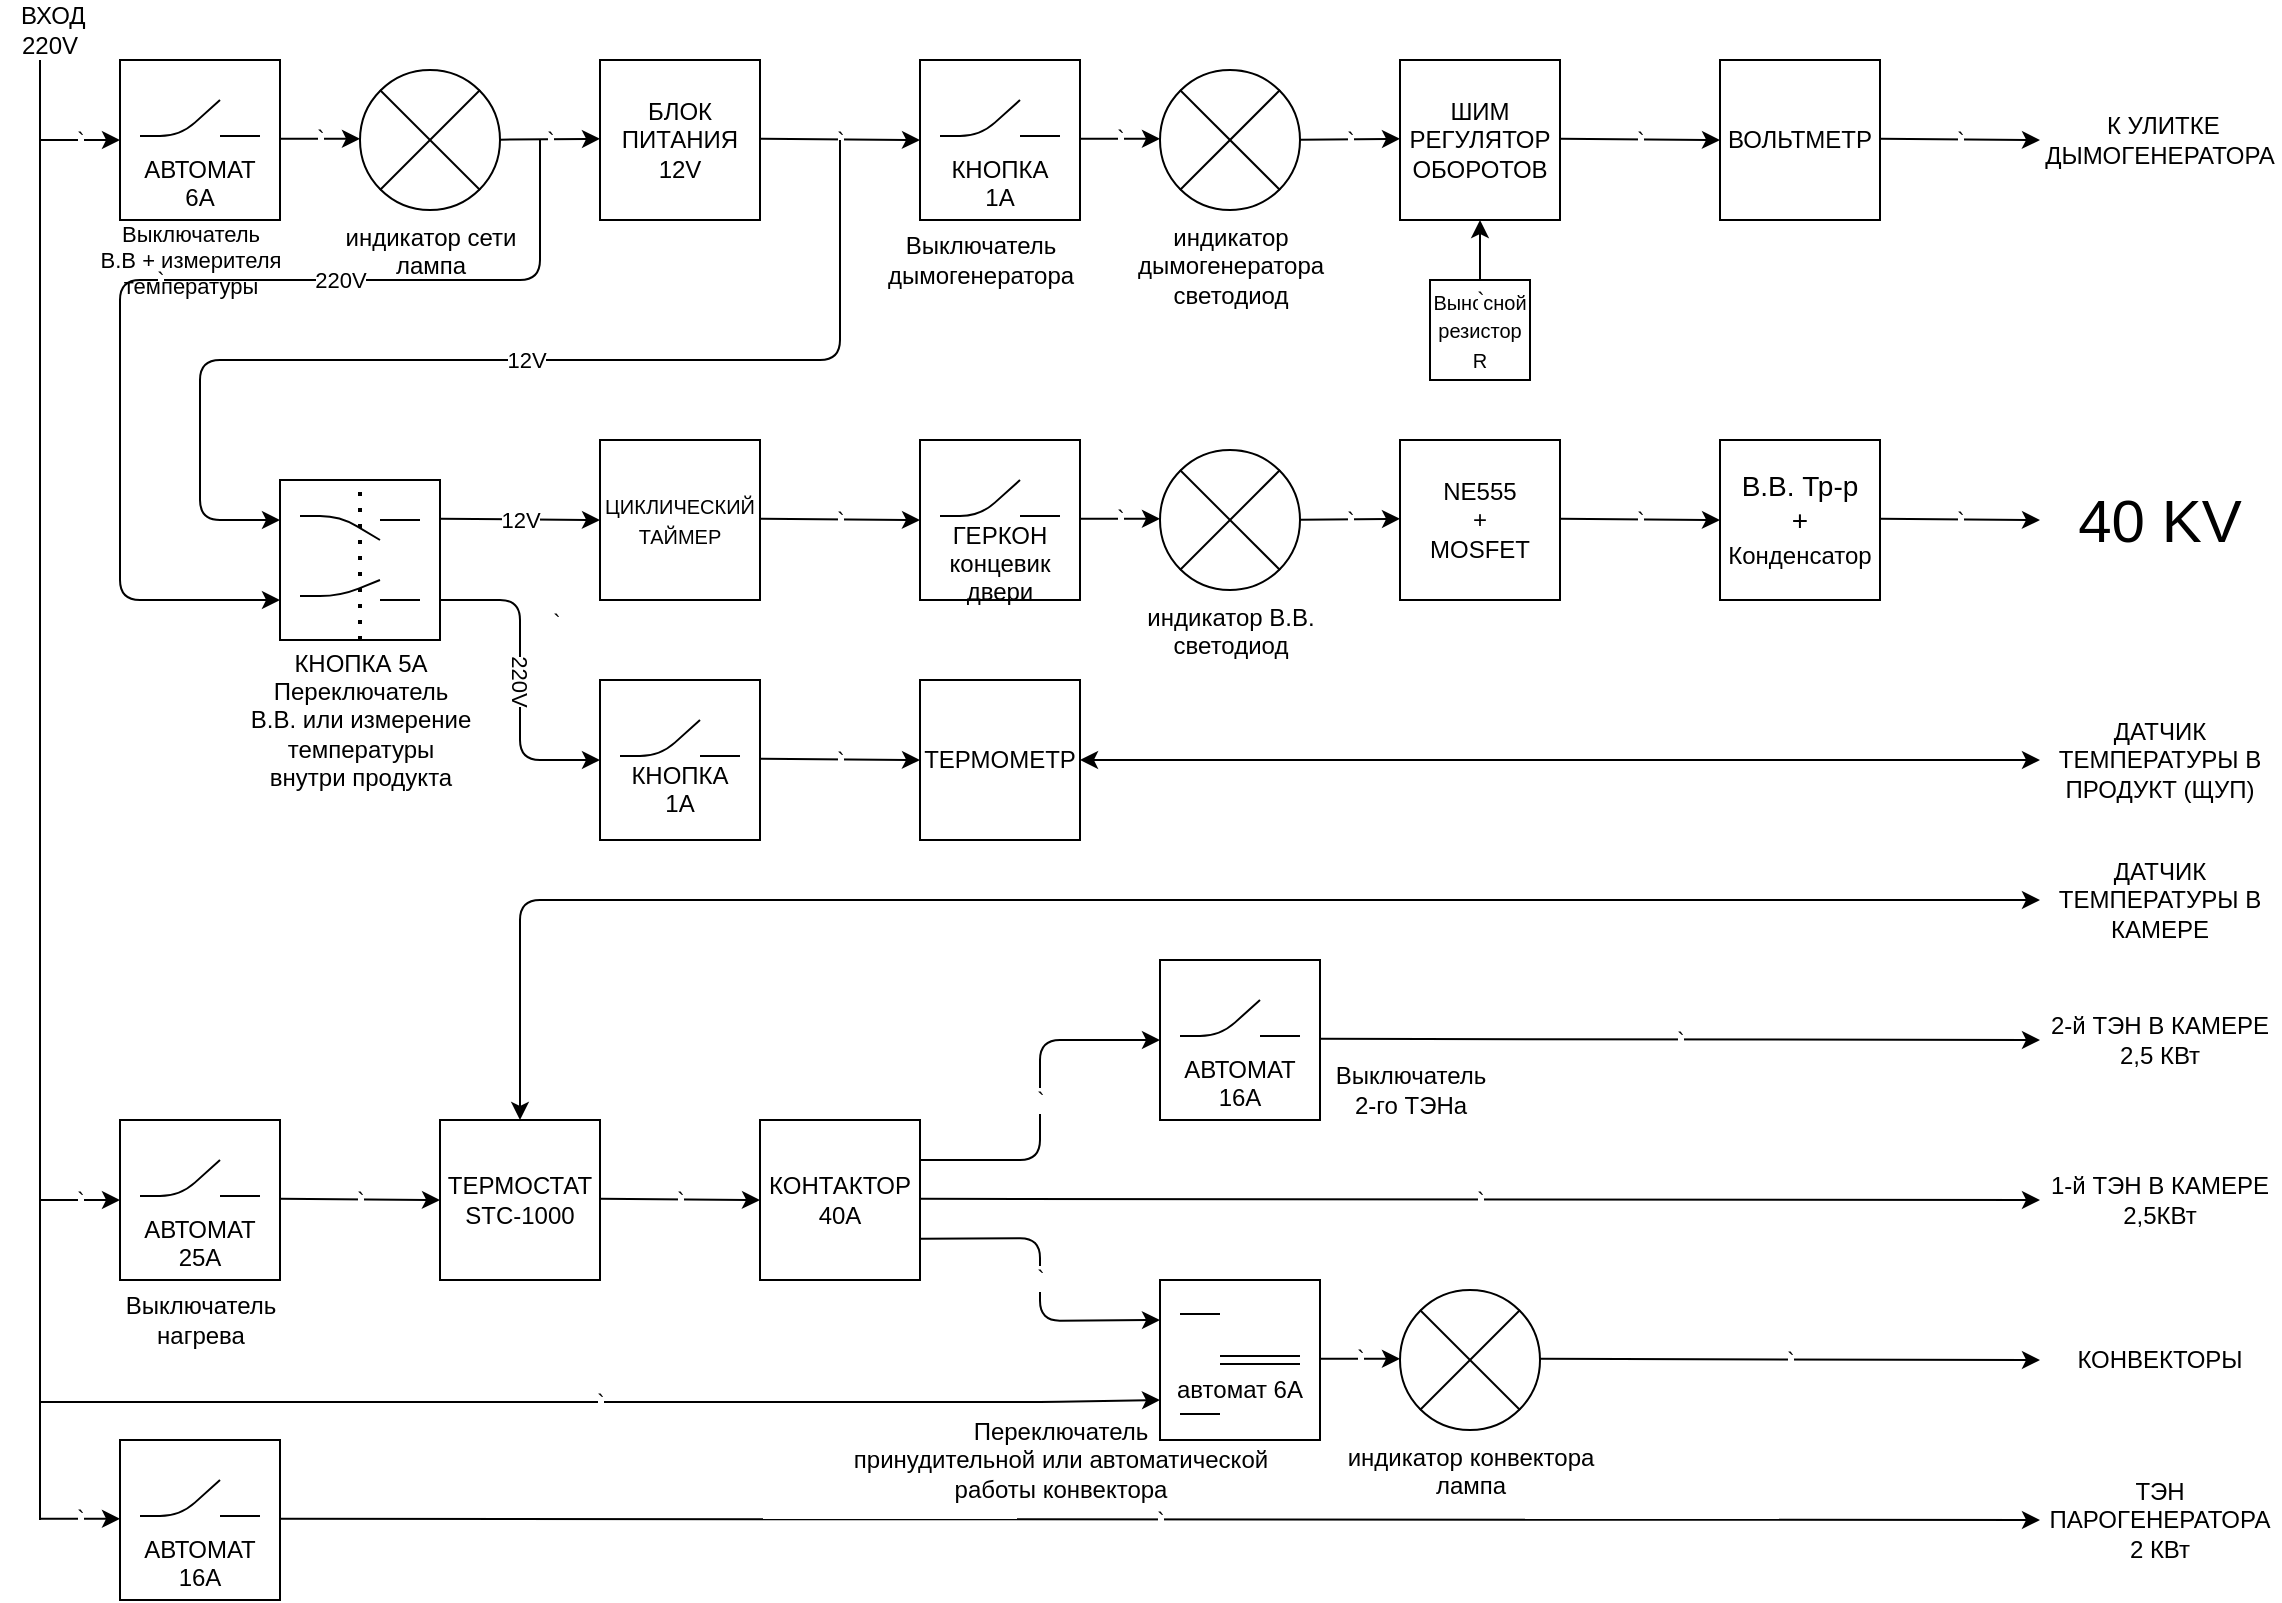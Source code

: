 <mxfile version="14.9.1" type="github">
  <diagram id="gx4LN6bsJ0upEz2Kghdg" name="Page-1">
    <mxGraphModel dx="1673" dy="888" grid="1" gridSize="10" guides="1" tooltips="1" connect="1" arrows="1" fold="1" page="1" pageScale="1" pageWidth="1169" pageHeight="827" math="0" shadow="0">
      <root>
        <mxCell id="0" />
        <mxCell id="1" parent="0" />
        <mxCell id="weF5eFfAUtp39m-wOyLp-81" value="" style="whiteSpace=wrap;html=1;aspect=fixed;" vertex="1" parent="1">
          <mxGeometry x="160" y="240" width="80" height="80" as="geometry" />
        </mxCell>
        <mxCell id="weF5eFfAUtp39m-wOyLp-46" value="&lt;div&gt;&lt;br&gt;&lt;/div&gt;&lt;div&gt;&lt;br&gt;&lt;/div&gt;&lt;div&gt;автомат 6А&lt;br&gt;&lt;/div&gt;" style="whiteSpace=wrap;html=1;aspect=fixed;" vertex="1" parent="1">
          <mxGeometry x="600" y="640" width="80" height="80" as="geometry" />
        </mxCell>
        <mxCell id="paTJHKrVfdt6l4FZ6ix--2" value="БЛОК ПИТАНИЯ 12V" style="whiteSpace=wrap;html=1;aspect=fixed;" parent="1" vertex="1">
          <mxGeometry x="320" y="30" width="80" height="80" as="geometry" />
        </mxCell>
        <mxCell id="paTJHKrVfdt6l4FZ6ix--4" value="&lt;div&gt;ШИМ&lt;/div&gt;&lt;div&gt;РЕГУЛЯТОР&lt;/div&gt;&lt;div&gt;ОБОРОТОВ&lt;br&gt;&lt;/div&gt;" style="whiteSpace=wrap;html=1;aspect=fixed;" parent="1" vertex="1">
          <mxGeometry x="720" y="30" width="80" height="80" as="geometry" />
        </mxCell>
        <mxCell id="paTJHKrVfdt6l4FZ6ix--5" value="ВОЛЬТМЕТР" style="whiteSpace=wrap;html=1;aspect=fixed;" parent="1" vertex="1">
          <mxGeometry x="880" y="30" width="80" height="80" as="geometry" />
        </mxCell>
        <mxCell id="paTJHKrVfdt6l4FZ6ix--6" value="&lt;div&gt;индикатор сети&lt;/div&gt;&lt;div&gt;лампа&lt;br&gt;&lt;/div&gt;" style="verticalLabelPosition=bottom;verticalAlign=top;html=1;shape=mxgraph.flowchart.or;" parent="1" vertex="1">
          <mxGeometry x="200" y="35" width="70" height="70" as="geometry" />
        </mxCell>
        <mxCell id="paTJHKrVfdt6l4FZ6ix--7" value="&lt;div&gt;индикатор&lt;/div&gt;&lt;div&gt;дымогенератора&lt;/div&gt;&lt;div&gt;светодиод&lt;br&gt;&lt;/div&gt;" style="verticalLabelPosition=bottom;verticalAlign=top;html=1;shape=mxgraph.flowchart.or;" parent="1" vertex="1">
          <mxGeometry x="600" y="35" width="70" height="70" as="geometry" />
        </mxCell>
        <mxCell id="paTJHKrVfdt6l4FZ6ix--8" value="&lt;font size=&quot;1&quot;&gt;Выносной резистор R&lt;br&gt;&lt;/font&gt;" style="whiteSpace=wrap;html=1;aspect=fixed;" parent="1" vertex="1">
          <mxGeometry x="735" y="140" width="50" height="50" as="geometry" />
        </mxCell>
        <mxCell id="paTJHKrVfdt6l4FZ6ix--10" value="&lt;font style=&quot;font-size: 10px&quot;&gt;ЦИКЛИЧЕСКИЙ ТАЙМЕР&lt;/font&gt;" style="whiteSpace=wrap;html=1;aspect=fixed;" parent="1" vertex="1">
          <mxGeometry x="320" y="220" width="80" height="80" as="geometry" />
        </mxCell>
        <mxCell id="paTJHKrVfdt6l4FZ6ix--12" value="&lt;div&gt;NE555&lt;/div&gt;&lt;div&gt;+&lt;/div&gt;&lt;div&gt;MOSFET&lt;/div&gt;" style="whiteSpace=wrap;html=1;aspect=fixed;" parent="1" vertex="1">
          <mxGeometry x="720" y="220" width="80" height="80" as="geometry" />
        </mxCell>
        <mxCell id="paTJHKrVfdt6l4FZ6ix--13" value="&lt;div&gt;&lt;font style=&quot;font-size: 14px&quot;&gt;В.В. Тр-р&lt;/font&gt;&lt;/div&gt;&lt;div&gt;&lt;font style=&quot;font-size: 14px&quot;&gt;+&lt;/font&gt;&lt;/div&gt;&lt;div&gt;&lt;font style=&quot;font-size: 14px&quot;&gt;&lt;/font&gt;Конденсатор&lt;/div&gt;" style="whiteSpace=wrap;html=1;aspect=fixed;" parent="1" vertex="1">
          <mxGeometry x="880" y="220" width="80" height="80" as="geometry" />
        </mxCell>
        <mxCell id="paTJHKrVfdt6l4FZ6ix--15" value="&lt;div&gt;индикатор В.В.&lt;/div&gt;&lt;div&gt;светодиод&lt;br&gt;&lt;/div&gt;" style="verticalLabelPosition=bottom;verticalAlign=top;html=1;shape=mxgraph.flowchart.or;" parent="1" vertex="1">
          <mxGeometry x="600" y="225" width="70" height="70" as="geometry" />
        </mxCell>
        <mxCell id="paTJHKrVfdt6l4FZ6ix--17" value="ТЕРМОМЕТР" style="whiteSpace=wrap;html=1;aspect=fixed;" parent="1" vertex="1">
          <mxGeometry x="480" y="340" width="80" height="80" as="geometry" />
        </mxCell>
        <mxCell id="paTJHKrVfdt6l4FZ6ix--19" value="&lt;div&gt;ТЕРМОСТАТ&lt;/div&gt;&lt;div&gt;STC-1000&lt;br&gt;&lt;/div&gt;" style="whiteSpace=wrap;html=1;aspect=fixed;" parent="1" vertex="1">
          <mxGeometry x="240" y="560" width="80" height="80" as="geometry" />
        </mxCell>
        <mxCell id="paTJHKrVfdt6l4FZ6ix--20" value="&lt;div&gt;КОНТАКТОР&lt;/div&gt;&lt;div&gt;40А&lt;br&gt;&lt;/div&gt;" style="whiteSpace=wrap;html=1;aspect=fixed;" parent="1" vertex="1">
          <mxGeometry x="400" y="560" width="80" height="80" as="geometry" />
        </mxCell>
        <mxCell id="paTJHKrVfdt6l4FZ6ix--24" value="&lt;div&gt;индикатор конвектора&lt;/div&gt;&lt;div&gt;лампа&lt;br&gt;&lt;/div&gt;" style="verticalLabelPosition=bottom;verticalAlign=top;html=1;shape=mxgraph.flowchart.or;" parent="1" vertex="1">
          <mxGeometry x="720" y="645" width="70" height="70" as="geometry" />
        </mxCell>
        <mxCell id="paTJHKrVfdt6l4FZ6ix--25" value="" style="endArrow=none;html=1;" parent="1" edge="1">
          <mxGeometry width="50" height="50" relative="1" as="geometry">
            <mxPoint x="40" y="760" as="sourcePoint" />
            <mxPoint x="40" y="30" as="targetPoint" />
          </mxGeometry>
        </mxCell>
        <mxCell id="paTJHKrVfdt6l4FZ6ix--26" value="`" style="endArrow=classic;html=1;entryX=0;entryY=0.5;entryDx=0;entryDy=0;" parent="1" edge="1">
          <mxGeometry width="50" height="50" relative="1" as="geometry">
            <mxPoint x="40" y="70" as="sourcePoint" />
            <mxPoint x="80" y="70" as="targetPoint" />
          </mxGeometry>
        </mxCell>
        <mxCell id="paTJHKrVfdt6l4FZ6ix--27" value="`" style="endArrow=classic;html=1;entryX=0;entryY=0.5;entryDx=0;entryDy=0;" parent="1" edge="1" target="weF5eFfAUtp39m-wOyLp-63">
          <mxGeometry width="50" height="50" relative="1" as="geometry">
            <mxPoint x="40" y="600" as="sourcePoint" />
            <mxPoint x="80" y="610" as="targetPoint" />
          </mxGeometry>
        </mxCell>
        <mxCell id="paTJHKrVfdt6l4FZ6ix--28" value="`" style="endArrow=classic;html=1;entryX=0;entryY=0.5;entryDx=0;entryDy=0;" parent="1" edge="1">
          <mxGeometry width="50" height="50" relative="1" as="geometry">
            <mxPoint x="40" y="759.41" as="sourcePoint" />
            <mxPoint x="80" y="759.41" as="targetPoint" />
          </mxGeometry>
        </mxCell>
        <mxCell id="paTJHKrVfdt6l4FZ6ix--29" value="`" style="endArrow=classic;html=1;entryX=0;entryY=0.5;entryDx=0;entryDy=0;" parent="1" edge="1">
          <mxGeometry width="50" height="50" relative="1" as="geometry">
            <mxPoint x="160" y="69.41" as="sourcePoint" />
            <mxPoint x="200" y="69.41" as="targetPoint" />
          </mxGeometry>
        </mxCell>
        <mxCell id="paTJHKrVfdt6l4FZ6ix--30" value="`" style="endArrow=classic;html=1;entryX=0;entryY=0.5;entryDx=0;entryDy=0;" parent="1" edge="1">
          <mxGeometry width="50" height="50" relative="1" as="geometry">
            <mxPoint x="560" y="69.41" as="sourcePoint" />
            <mxPoint x="600" y="69.41" as="targetPoint" />
          </mxGeometry>
        </mxCell>
        <mxCell id="paTJHKrVfdt6l4FZ6ix--31" value="`" style="endArrow=classic;html=1;entryX=0;entryY=0.5;entryDx=0;entryDy=0;" parent="1" edge="1">
          <mxGeometry width="50" height="50" relative="1" as="geometry">
            <mxPoint x="560" y="259.41" as="sourcePoint" />
            <mxPoint x="600" y="259.41" as="targetPoint" />
          </mxGeometry>
        </mxCell>
        <mxCell id="paTJHKrVfdt6l4FZ6ix--32" value="`" style="endArrow=classic;html=1;entryX=0;entryY=0.5;entryDx=0;entryDy=0;" parent="1" edge="1">
          <mxGeometry width="50" height="50" relative="1" as="geometry">
            <mxPoint x="680" y="679.41" as="sourcePoint" />
            <mxPoint x="720" y="679.41" as="targetPoint" />
          </mxGeometry>
        </mxCell>
        <mxCell id="paTJHKrVfdt6l4FZ6ix--34" value="`" style="endArrow=classic;html=1;entryX=0;entryY=0.5;entryDx=0;entryDy=0;" parent="1" edge="1">
          <mxGeometry width="50" height="50" relative="1" as="geometry">
            <mxPoint x="400" y="259.41" as="sourcePoint" />
            <mxPoint x="480" y="260" as="targetPoint" />
          </mxGeometry>
        </mxCell>
        <mxCell id="paTJHKrVfdt6l4FZ6ix--35" value="`" style="endArrow=classic;html=1;entryX=0;entryY=0.5;entryDx=0;entryDy=0;" parent="1" edge="1">
          <mxGeometry width="50" height="50" relative="1" as="geometry">
            <mxPoint x="400" y="379.41" as="sourcePoint" />
            <mxPoint x="480" y="380" as="targetPoint" />
          </mxGeometry>
        </mxCell>
        <mxCell id="paTJHKrVfdt6l4FZ6ix--36" value="`" style="endArrow=classic;html=1;entryX=0;entryY=0.5;entryDx=0;entryDy=0;" parent="1" edge="1">
          <mxGeometry width="50" height="50" relative="1" as="geometry">
            <mxPoint x="400" y="69.41" as="sourcePoint" />
            <mxPoint x="480" y="70" as="targetPoint" />
          </mxGeometry>
        </mxCell>
        <mxCell id="paTJHKrVfdt6l4FZ6ix--37" value="`" style="endArrow=classic;html=1;entryX=0;entryY=0.5;entryDx=0;entryDy=0;" parent="1" edge="1">
          <mxGeometry width="50" height="50" relative="1" as="geometry">
            <mxPoint x="800" y="69.41" as="sourcePoint" />
            <mxPoint x="880" y="70" as="targetPoint" />
          </mxGeometry>
        </mxCell>
        <mxCell id="paTJHKrVfdt6l4FZ6ix--38" value="`" style="endArrow=classic;html=1;entryX=0;entryY=0.5;entryDx=0;entryDy=0;" parent="1" edge="1">
          <mxGeometry width="50" height="50" relative="1" as="geometry">
            <mxPoint x="800" y="259.41" as="sourcePoint" />
            <mxPoint x="880" y="260" as="targetPoint" />
          </mxGeometry>
        </mxCell>
        <mxCell id="paTJHKrVfdt6l4FZ6ix--39" value="`" style="endArrow=classic;html=1;entryX=0;entryY=0.5;entryDx=0;entryDy=0;" parent="1" edge="1">
          <mxGeometry width="50" height="50" relative="1" as="geometry">
            <mxPoint x="160" y="599.41" as="sourcePoint" />
            <mxPoint x="240" y="600" as="targetPoint" />
          </mxGeometry>
        </mxCell>
        <mxCell id="paTJHKrVfdt6l4FZ6ix--40" value="`" style="endArrow=classic;html=1;entryX=0;entryY=0.5;entryDx=0;entryDy=0;" parent="1" edge="1">
          <mxGeometry width="50" height="50" relative="1" as="geometry">
            <mxPoint x="320" y="599.41" as="sourcePoint" />
            <mxPoint x="400" y="600" as="targetPoint" />
          </mxGeometry>
        </mxCell>
        <mxCell id="paTJHKrVfdt6l4FZ6ix--41" value="`" style="endArrow=classic;html=1;entryX=0;entryY=0.5;entryDx=0;entryDy=0;" parent="1" edge="1">
          <mxGeometry width="50" height="50" relative="1" as="geometry">
            <mxPoint x="670" y="259.82" as="sourcePoint" />
            <mxPoint x="720" y="259.41" as="targetPoint" />
          </mxGeometry>
        </mxCell>
        <mxCell id="paTJHKrVfdt6l4FZ6ix--42" value="`" style="endArrow=classic;html=1;entryX=0;entryY=0.5;entryDx=0;entryDy=0;" parent="1" edge="1">
          <mxGeometry width="50" height="50" relative="1" as="geometry">
            <mxPoint x="670" y="69.82" as="sourcePoint" />
            <mxPoint x="720" y="69.41" as="targetPoint" />
          </mxGeometry>
        </mxCell>
        <mxCell id="paTJHKrVfdt6l4FZ6ix--43" value="`" style="endArrow=classic;html=1;entryX=0;entryY=0.5;entryDx=0;entryDy=0;exitX=1;exitY=0.75;exitDx=0;exitDy=0;" parent="1" edge="1">
          <mxGeometry x="-0.366" y="19" width="50" height="50" relative="1" as="geometry">
            <mxPoint x="240" y="300" as="sourcePoint" />
            <mxPoint x="320" y="380" as="targetPoint" />
            <Array as="points">
              <mxPoint x="280" y="300" />
              <mxPoint x="280" y="380" />
            </Array>
            <mxPoint x="-1" as="offset" />
          </mxGeometry>
        </mxCell>
        <mxCell id="paTJHKrVfdt6l4FZ6ix--44" value="`" style="endArrow=classic;html=1;entryX=0;entryY=0.5;entryDx=0;entryDy=0;" parent="1" edge="1">
          <mxGeometry width="50" height="50" relative="1" as="geometry">
            <mxPoint x="270" y="69.82" as="sourcePoint" />
            <mxPoint x="320" y="69.41" as="targetPoint" />
          </mxGeometry>
        </mxCell>
        <mxCell id="weF5eFfAUtp39m-wOyLp-1" value="`" style="endArrow=classic;html=1;" edge="1" parent="1">
          <mxGeometry width="50" height="50" relative="1" as="geometry">
            <mxPoint x="480" y="599.41" as="sourcePoint" />
            <mxPoint x="1040" y="600" as="targetPoint" />
          </mxGeometry>
        </mxCell>
        <mxCell id="weF5eFfAUtp39m-wOyLp-2" value="`" style="endArrow=classic;html=1;entryX=0;entryY=0.25;entryDx=0;entryDy=0;" edge="1" parent="1">
          <mxGeometry width="50" height="50" relative="1" as="geometry">
            <mxPoint x="480" y="619.41" as="sourcePoint" />
            <mxPoint x="600" y="660" as="targetPoint" />
            <Array as="points">
              <mxPoint x="540" y="619" />
              <mxPoint x="540" y="660.41" />
            </Array>
          </mxGeometry>
        </mxCell>
        <mxCell id="weF5eFfAUtp39m-wOyLp-3" value="`" style="endArrow=classic;html=1;entryX=0;entryY=0.5;entryDx=0;entryDy=0;entryPerimeter=0;" edge="1" parent="1">
          <mxGeometry width="50" height="50" relative="1" as="geometry">
            <mxPoint x="480" y="580.0" as="sourcePoint" />
            <mxPoint x="600" y="520" as="targetPoint" />
            <Array as="points">
              <mxPoint x="540" y="580" />
              <mxPoint x="540" y="520" />
            </Array>
          </mxGeometry>
        </mxCell>
        <mxCell id="weF5eFfAUtp39m-wOyLp-4" value="`" style="endArrow=classic;html=1;" edge="1" parent="1">
          <mxGeometry width="50" height="50" relative="1" as="geometry">
            <mxPoint x="680" y="519.41" as="sourcePoint" />
            <mxPoint x="1040" y="520" as="targetPoint" />
          </mxGeometry>
        </mxCell>
        <mxCell id="weF5eFfAUtp39m-wOyLp-5" value="`" style="endArrow=classic;html=1;" edge="1" parent="1">
          <mxGeometry width="50" height="50" relative="1" as="geometry">
            <mxPoint x="790" y="679.41" as="sourcePoint" />
            <mxPoint x="1040" y="680" as="targetPoint" />
          </mxGeometry>
        </mxCell>
        <mxCell id="weF5eFfAUtp39m-wOyLp-6" value="`" style="endArrow=classic;html=1;" edge="1" parent="1">
          <mxGeometry width="50" height="50" relative="1" as="geometry">
            <mxPoint x="160" y="759.41" as="sourcePoint" />
            <mxPoint x="1040" y="760" as="targetPoint" />
          </mxGeometry>
        </mxCell>
        <mxCell id="weF5eFfAUtp39m-wOyLp-7" value="`" style="endArrow=classic;html=1;entryX=0;entryY=0.5;entryDx=0;entryDy=0;" edge="1" parent="1">
          <mxGeometry width="50" height="50" relative="1" as="geometry">
            <mxPoint x="960.0" y="259.41" as="sourcePoint" />
            <mxPoint x="1040.0" y="260" as="targetPoint" />
          </mxGeometry>
        </mxCell>
        <mxCell id="weF5eFfAUtp39m-wOyLp-8" value="`" style="endArrow=classic;html=1;entryX=0;entryY=0.5;entryDx=0;entryDy=0;" edge="1" parent="1">
          <mxGeometry width="50" height="50" relative="1" as="geometry">
            <mxPoint x="960.0" y="69.41" as="sourcePoint" />
            <mxPoint x="1040.0" y="70" as="targetPoint" />
          </mxGeometry>
        </mxCell>
        <mxCell id="weF5eFfAUtp39m-wOyLp-9" value="`" style="endArrow=classic;html=1;entryX=0.5;entryY=1;entryDx=0;entryDy=0;exitX=0.5;exitY=0;exitDx=0;exitDy=0;" edge="1" parent="1" source="paTJHKrVfdt6l4FZ6ix--8" target="paTJHKrVfdt6l4FZ6ix--4">
          <mxGeometry x="-1" y="-10" width="50" height="50" relative="1" as="geometry">
            <mxPoint x="770" y="240" as="sourcePoint" />
            <mxPoint x="840.0" y="150.59" as="targetPoint" />
            <mxPoint x="-10" y="10" as="offset" />
          </mxGeometry>
        </mxCell>
        <mxCell id="weF5eFfAUtp39m-wOyLp-11" value="" style="endArrow=classic;startArrow=classic;html=1;exitX=0.5;exitY=0;exitDx=0;exitDy=0;" edge="1" parent="1" source="paTJHKrVfdt6l4FZ6ix--19">
          <mxGeometry width="50" height="50" relative="1" as="geometry">
            <mxPoint x="550" y="440" as="sourcePoint" />
            <mxPoint x="1040" y="450" as="targetPoint" />
            <Array as="points">
              <mxPoint x="280" y="450" />
            </Array>
          </mxGeometry>
        </mxCell>
        <mxCell id="weF5eFfAUtp39m-wOyLp-13" value="`" style="endArrow=classic;html=1;entryX=0;entryY=0.75;entryDx=0;entryDy=0;" edge="1" parent="1">
          <mxGeometry width="50" height="50" relative="1" as="geometry">
            <mxPoint x="40" y="701" as="sourcePoint" />
            <mxPoint x="600" y="700" as="targetPoint" />
            <Array as="points">
              <mxPoint x="540" y="701" />
            </Array>
          </mxGeometry>
        </mxCell>
        <mxCell id="weF5eFfAUtp39m-wOyLp-14" value="`" style="endArrow=classic;html=1;entryX=0;entryY=0.75;entryDx=0;entryDy=0;" edge="1" parent="1">
          <mxGeometry width="50" height="50" relative="1" as="geometry">
            <mxPoint x="290" y="70" as="sourcePoint" />
            <mxPoint x="160" y="300" as="targetPoint" />
            <Array as="points">
              <mxPoint x="290" y="140" />
              <mxPoint x="80" y="140" />
              <mxPoint x="80" y="300" />
            </Array>
          </mxGeometry>
        </mxCell>
        <mxCell id="weF5eFfAUtp39m-wOyLp-37" value="&lt;div&gt;220V&lt;/div&gt;" style="edgeLabel;html=1;align=center;verticalAlign=middle;resizable=0;points=[];" vertex="1" connectable="0" parent="weF5eFfAUtp39m-wOyLp-14">
          <mxGeometry x="-0.393" y="3" relative="1" as="geometry">
            <mxPoint x="-12" y="-3" as="offset" />
          </mxGeometry>
        </mxCell>
        <mxCell id="weF5eFfAUtp39m-wOyLp-15" value="`" style="endArrow=classic;html=1;entryX=0;entryY=0.25;entryDx=0;entryDy=0;" edge="1" parent="1">
          <mxGeometry width="50" height="50" relative="1" as="geometry">
            <mxPoint x="440" y="70" as="sourcePoint" />
            <mxPoint x="160" y="260" as="targetPoint" />
            <Array as="points">
              <mxPoint x="440" y="180" />
              <mxPoint x="120" y="180" />
              <mxPoint x="120" y="260" />
            </Array>
          </mxGeometry>
        </mxCell>
        <mxCell id="weF5eFfAUtp39m-wOyLp-40" value="&lt;div&gt;12V&lt;/div&gt;" style="edgeLabel;html=1;align=center;verticalAlign=middle;resizable=0;points=[];" vertex="1" connectable="0" parent="weF5eFfAUtp39m-wOyLp-15">
          <mxGeometry x="-0.025" y="3" relative="1" as="geometry">
            <mxPoint x="1" y="-3" as="offset" />
          </mxGeometry>
        </mxCell>
        <mxCell id="weF5eFfAUtp39m-wOyLp-16" value="" style="endArrow=classic;startArrow=classic;html=1;exitX=1;exitY=0.5;exitDx=0;exitDy=0;" edge="1" parent="1" source="paTJHKrVfdt6l4FZ6ix--17">
          <mxGeometry width="50" height="50" relative="1" as="geometry">
            <mxPoint x="550" y="440" as="sourcePoint" />
            <mxPoint x="1040" y="380" as="targetPoint" />
          </mxGeometry>
        </mxCell>
        <mxCell id="weF5eFfAUtp39m-wOyLp-17" value="&lt;font style=&quot;font-size: 12px&quot;&gt;&amp;nbsp;К УЛИТКЕ ДЫМОГЕНЕРАТОРА&lt;/font&gt;" style="text;html=1;strokeColor=none;fillColor=none;align=center;verticalAlign=middle;whiteSpace=wrap;rounded=0;" vertex="1" parent="1">
          <mxGeometry x="1040" y="30" width="120" height="80" as="geometry" />
        </mxCell>
        <mxCell id="weF5eFfAUtp39m-wOyLp-18" value="&lt;font style=&quot;font-size: 30px&quot;&gt;40 KV&lt;/font&gt;" style="text;html=1;strokeColor=none;fillColor=none;align=center;verticalAlign=middle;whiteSpace=wrap;rounded=0;" vertex="1" parent="1">
          <mxGeometry x="1040" y="220" width="120" height="80" as="geometry" />
        </mxCell>
        <mxCell id="weF5eFfAUtp39m-wOyLp-20" value="&lt;font style=&quot;font-size: 12px&quot;&gt;ДАТЧИК ТЕМПЕРАТУРЫ В ПРОДУКТ (ЩУП)&lt;br&gt;&lt;/font&gt;" style="text;html=1;strokeColor=none;fillColor=none;align=center;verticalAlign=middle;whiteSpace=wrap;rounded=0;" vertex="1" parent="1">
          <mxGeometry x="1040" y="340" width="120" height="80" as="geometry" />
        </mxCell>
        <mxCell id="weF5eFfAUtp39m-wOyLp-21" value="ТЭН ПАРОГЕНЕРАТОРА 2 КВт" style="text;html=1;strokeColor=none;fillColor=none;align=center;verticalAlign=middle;whiteSpace=wrap;rounded=0;" vertex="1" parent="1">
          <mxGeometry x="1040" y="720" width="120" height="80" as="geometry" />
        </mxCell>
        <mxCell id="weF5eFfAUtp39m-wOyLp-22" value="КОНВЕКТОРЫ" style="text;html=1;strokeColor=none;fillColor=none;align=center;verticalAlign=middle;whiteSpace=wrap;rounded=0;" vertex="1" parent="1">
          <mxGeometry x="1040" y="640" width="120" height="80" as="geometry" />
        </mxCell>
        <mxCell id="weF5eFfAUtp39m-wOyLp-23" value="1-й ТЭН В КАМЕРЕ 2,5КВт" style="text;html=1;strokeColor=none;fillColor=none;align=center;verticalAlign=middle;whiteSpace=wrap;rounded=0;" vertex="1" parent="1">
          <mxGeometry x="1040" y="560" width="120" height="80" as="geometry" />
        </mxCell>
        <mxCell id="weF5eFfAUtp39m-wOyLp-24" value="2-й ТЭН В КАМЕРЕ 2,5 КВт" style="text;html=1;strokeColor=none;fillColor=none;align=center;verticalAlign=middle;whiteSpace=wrap;rounded=0;" vertex="1" parent="1">
          <mxGeometry x="1040" y="480" width="120" height="80" as="geometry" />
        </mxCell>
        <mxCell id="weF5eFfAUtp39m-wOyLp-25" value="ДАТЧИК ТЕМПЕРАТУРЫ В КАМЕРЕ" style="text;html=1;strokeColor=none;fillColor=none;align=center;verticalAlign=middle;whiteSpace=wrap;rounded=0;" vertex="1" parent="1">
          <mxGeometry x="1040" y="410" width="120" height="80" as="geometry" />
        </mxCell>
        <mxCell id="weF5eFfAUtp39m-wOyLp-41" value="&lt;div&gt;&amp;nbsp;ВХОД&lt;/div&gt;&lt;div&gt;220V&lt;/div&gt;" style="text;html=1;strokeColor=none;fillColor=none;align=center;verticalAlign=middle;whiteSpace=wrap;rounded=0;" vertex="1" parent="1">
          <mxGeometry x="20" y="10" width="50" height="10" as="geometry" />
        </mxCell>
        <mxCell id="weF5eFfAUtp39m-wOyLp-43" value="`" style="endArrow=classic;html=1;entryX=0;entryY=0.5;entryDx=0;entryDy=0;" edge="1" parent="1">
          <mxGeometry width="50" height="50" relative="1" as="geometry">
            <mxPoint x="240" y="259.41" as="sourcePoint" />
            <mxPoint x="320" y="260" as="targetPoint" />
          </mxGeometry>
        </mxCell>
        <mxCell id="weF5eFfAUtp39m-wOyLp-45" value="" style="endArrow=none;html=1;" edge="1" parent="1">
          <mxGeometry width="50" height="50" relative="1" as="geometry">
            <mxPoint x="610" y="657" as="sourcePoint" />
            <mxPoint x="630" y="657" as="targetPoint" />
            <Array as="points" />
          </mxGeometry>
        </mxCell>
        <mxCell id="weF5eFfAUtp39m-wOyLp-51" value="&lt;div&gt;&lt;br&gt;&lt;/div&gt;&lt;div&gt;&lt;br&gt;&lt;/div&gt;&lt;div&gt;&lt;br&gt;&lt;/div&gt;&lt;div&gt;АВТОМАТ&lt;/div&gt;&lt;div&gt;6А&lt;br&gt;&lt;/div&gt;" style="whiteSpace=wrap;html=1;aspect=fixed;" vertex="1" parent="1">
          <mxGeometry x="80" y="30" width="80" height="80" as="geometry" />
        </mxCell>
        <mxCell id="weF5eFfAUtp39m-wOyLp-52" value="" style="endArrow=none;html=1;" edge="1" parent="1">
          <mxGeometry width="50" height="50" relative="1" as="geometry">
            <mxPoint x="90" y="68" as="sourcePoint" />
            <mxPoint x="130" y="50" as="targetPoint" />
            <Array as="points">
              <mxPoint x="110" y="68" />
            </Array>
          </mxGeometry>
        </mxCell>
        <mxCell id="weF5eFfAUtp39m-wOyLp-53" value="" style="endArrow=none;html=1;" edge="1" parent="1">
          <mxGeometry width="50" height="50" relative="1" as="geometry">
            <mxPoint x="130" y="68" as="sourcePoint" />
            <mxPoint x="150" y="68" as="targetPoint" />
            <Array as="points" />
          </mxGeometry>
        </mxCell>
        <mxCell id="weF5eFfAUtp39m-wOyLp-54" value="&lt;div&gt;&lt;br&gt;&lt;/div&gt;&lt;div&gt;&lt;br&gt;&lt;/div&gt;&lt;div&gt;&lt;br&gt;&lt;/div&gt;&lt;div&gt;КНОПКА&lt;/div&gt;&lt;div&gt;1А&lt;br&gt;&lt;/div&gt;" style="whiteSpace=wrap;html=1;aspect=fixed;" vertex="1" parent="1">
          <mxGeometry x="480" y="30" width="80" height="80" as="geometry" />
        </mxCell>
        <mxCell id="weF5eFfAUtp39m-wOyLp-55" value="" style="endArrow=none;html=1;" edge="1" parent="1">
          <mxGeometry width="50" height="50" relative="1" as="geometry">
            <mxPoint x="490" y="68" as="sourcePoint" />
            <mxPoint x="530" y="50" as="targetPoint" />
            <Array as="points">
              <mxPoint x="510" y="68" />
            </Array>
          </mxGeometry>
        </mxCell>
        <mxCell id="weF5eFfAUtp39m-wOyLp-56" value="" style="endArrow=none;html=1;" edge="1" parent="1">
          <mxGeometry width="50" height="50" relative="1" as="geometry">
            <mxPoint x="530" y="68" as="sourcePoint" />
            <mxPoint x="550" y="68" as="targetPoint" />
            <Array as="points" />
          </mxGeometry>
        </mxCell>
        <mxCell id="weF5eFfAUtp39m-wOyLp-57" value="&lt;div&gt;&lt;br&gt;&lt;/div&gt;&lt;div&gt;&lt;br&gt;&lt;/div&gt;&lt;div&gt;&lt;br&gt;&lt;/div&gt;&lt;div&gt;ГЕРКОН&lt;/div&gt;&lt;div&gt;концевик двери&lt;br&gt;&lt;/div&gt;" style="whiteSpace=wrap;html=1;aspect=fixed;" vertex="1" parent="1">
          <mxGeometry x="480" y="220" width="80" height="80" as="geometry" />
        </mxCell>
        <mxCell id="weF5eFfAUtp39m-wOyLp-58" value="" style="endArrow=none;html=1;" edge="1" parent="1">
          <mxGeometry width="50" height="50" relative="1" as="geometry">
            <mxPoint x="490" y="258" as="sourcePoint" />
            <mxPoint x="530" y="240" as="targetPoint" />
            <Array as="points">
              <mxPoint x="510" y="258" />
            </Array>
          </mxGeometry>
        </mxCell>
        <mxCell id="weF5eFfAUtp39m-wOyLp-59" value="" style="endArrow=none;html=1;" edge="1" parent="1">
          <mxGeometry width="50" height="50" relative="1" as="geometry">
            <mxPoint x="530" y="258" as="sourcePoint" />
            <mxPoint x="550" y="258" as="targetPoint" />
            <Array as="points" />
          </mxGeometry>
        </mxCell>
        <mxCell id="weF5eFfAUtp39m-wOyLp-60" value="&lt;div&gt;&lt;br&gt;&lt;/div&gt;&lt;div&gt;&lt;br&gt;&lt;/div&gt;&lt;div&gt;КНОПКА&lt;/div&gt;&lt;div&gt;1А&lt;br&gt;&lt;/div&gt;" style="whiteSpace=wrap;html=1;aspect=fixed;" vertex="1" parent="1">
          <mxGeometry x="320" y="340" width="80" height="80" as="geometry" />
        </mxCell>
        <mxCell id="weF5eFfAUtp39m-wOyLp-61" value="" style="endArrow=none;html=1;" edge="1" parent="1">
          <mxGeometry width="50" height="50" relative="1" as="geometry">
            <mxPoint x="330" y="378" as="sourcePoint" />
            <mxPoint x="370" y="360" as="targetPoint" />
            <Array as="points">
              <mxPoint x="350" y="378" />
            </Array>
          </mxGeometry>
        </mxCell>
        <mxCell id="weF5eFfAUtp39m-wOyLp-62" value="" style="endArrow=none;html=1;" edge="1" parent="1">
          <mxGeometry width="50" height="50" relative="1" as="geometry">
            <mxPoint x="370" y="378" as="sourcePoint" />
            <mxPoint x="390" y="378" as="targetPoint" />
            <Array as="points" />
          </mxGeometry>
        </mxCell>
        <mxCell id="weF5eFfAUtp39m-wOyLp-63" value="&lt;div&gt;&lt;br&gt;&lt;/div&gt;&lt;div&gt;&lt;br&gt;&lt;/div&gt;&lt;div&gt;&lt;br&gt;&lt;/div&gt;&lt;div&gt;АВТОМАТ&lt;/div&gt;&lt;div&gt;25А&lt;br&gt;&lt;/div&gt;" style="whiteSpace=wrap;html=1;aspect=fixed;" vertex="1" parent="1">
          <mxGeometry x="80" y="560" width="80" height="80" as="geometry" />
        </mxCell>
        <mxCell id="weF5eFfAUtp39m-wOyLp-64" value="" style="endArrow=none;html=1;" edge="1" parent="1">
          <mxGeometry width="50" height="50" relative="1" as="geometry">
            <mxPoint x="90" y="598" as="sourcePoint" />
            <mxPoint x="130" y="580" as="targetPoint" />
            <Array as="points">
              <mxPoint x="110" y="598" />
            </Array>
          </mxGeometry>
        </mxCell>
        <mxCell id="weF5eFfAUtp39m-wOyLp-65" value="" style="endArrow=none;html=1;" edge="1" parent="1">
          <mxGeometry width="50" height="50" relative="1" as="geometry">
            <mxPoint x="130" y="598" as="sourcePoint" />
            <mxPoint x="150" y="598" as="targetPoint" />
            <Array as="points" />
          </mxGeometry>
        </mxCell>
        <mxCell id="weF5eFfAUtp39m-wOyLp-66" value="&lt;div&gt;&lt;br&gt;&lt;/div&gt;&lt;div&gt;&lt;br&gt;&lt;/div&gt;&lt;div&gt;&lt;br&gt;&lt;/div&gt;&lt;div&gt;АВТОМАТ&lt;/div&gt;&lt;div&gt;16А&lt;br&gt;&lt;/div&gt;" style="whiteSpace=wrap;html=1;aspect=fixed;" vertex="1" parent="1">
          <mxGeometry x="80" y="720" width="80" height="80" as="geometry" />
        </mxCell>
        <mxCell id="weF5eFfAUtp39m-wOyLp-67" value="" style="endArrow=none;html=1;" edge="1" parent="1">
          <mxGeometry width="50" height="50" relative="1" as="geometry">
            <mxPoint x="90" y="758" as="sourcePoint" />
            <mxPoint x="130" y="740" as="targetPoint" />
            <Array as="points">
              <mxPoint x="110" y="758" />
            </Array>
          </mxGeometry>
        </mxCell>
        <mxCell id="weF5eFfAUtp39m-wOyLp-68" value="" style="endArrow=none;html=1;" edge="1" parent="1">
          <mxGeometry width="50" height="50" relative="1" as="geometry">
            <mxPoint x="130" y="758" as="sourcePoint" />
            <mxPoint x="150" y="758" as="targetPoint" />
            <Array as="points" />
          </mxGeometry>
        </mxCell>
        <mxCell id="weF5eFfAUtp39m-wOyLp-69" value="&lt;div&gt;&lt;br&gt;&lt;/div&gt;&lt;div&gt;&lt;br&gt;&lt;/div&gt;&lt;div&gt;&lt;br&gt;&lt;/div&gt;&lt;div&gt;АВТОМАТ&lt;/div&gt;&lt;div&gt;16А&lt;br&gt;&lt;/div&gt;" style="whiteSpace=wrap;html=1;aspect=fixed;" vertex="1" parent="1">
          <mxGeometry x="600" y="480" width="80" height="80" as="geometry" />
        </mxCell>
        <mxCell id="weF5eFfAUtp39m-wOyLp-70" value="" style="endArrow=none;html=1;" edge="1" parent="1">
          <mxGeometry width="50" height="50" relative="1" as="geometry">
            <mxPoint x="610" y="518" as="sourcePoint" />
            <mxPoint x="650" y="500" as="targetPoint" />
            <Array as="points">
              <mxPoint x="630" y="518" />
            </Array>
          </mxGeometry>
        </mxCell>
        <mxCell id="weF5eFfAUtp39m-wOyLp-71" value="" style="endArrow=none;html=1;" edge="1" parent="1">
          <mxGeometry width="50" height="50" relative="1" as="geometry">
            <mxPoint x="650" y="518" as="sourcePoint" />
            <mxPoint x="670" y="518" as="targetPoint" />
            <Array as="points" />
          </mxGeometry>
        </mxCell>
        <mxCell id="weF5eFfAUtp39m-wOyLp-72" value="" style="endArrow=none;html=1;" edge="1" parent="1">
          <mxGeometry width="50" height="50" relative="1" as="geometry">
            <mxPoint x="610" y="707" as="sourcePoint" />
            <mxPoint x="630" y="707" as="targetPoint" />
            <Array as="points" />
          </mxGeometry>
        </mxCell>
        <mxCell id="weF5eFfAUtp39m-wOyLp-74" value="" style="shape=link;html=1;endArrow=block;" edge="1" parent="1">
          <mxGeometry width="100" relative="1" as="geometry">
            <mxPoint x="630" y="680" as="sourcePoint" />
            <mxPoint x="670" y="680" as="targetPoint" />
          </mxGeometry>
        </mxCell>
        <mxCell id="weF5eFfAUtp39m-wOyLp-77" value="" style="endArrow=none;html=1;startArrow=none;" edge="1" parent="1">
          <mxGeometry width="50" height="50" relative="1" as="geometry">
            <mxPoint x="170" y="298" as="sourcePoint" />
            <mxPoint x="210" y="290" as="targetPoint" />
            <Array as="points">
              <mxPoint x="190" y="298" />
            </Array>
          </mxGeometry>
        </mxCell>
        <mxCell id="weF5eFfAUtp39m-wOyLp-78" value="" style="endArrow=none;html=1;" edge="1" parent="1">
          <mxGeometry width="50" height="50" relative="1" as="geometry">
            <mxPoint x="210" y="260" as="sourcePoint" />
            <mxPoint x="230" y="260" as="targetPoint" />
            <Array as="points" />
          </mxGeometry>
        </mxCell>
        <mxCell id="weF5eFfAUtp39m-wOyLp-79" value="" style="endArrow=none;html=1;" edge="1" parent="1">
          <mxGeometry width="50" height="50" relative="1" as="geometry">
            <mxPoint x="210" y="300" as="sourcePoint" />
            <mxPoint x="230" y="300" as="targetPoint" />
            <Array as="points" />
          </mxGeometry>
        </mxCell>
        <mxCell id="weF5eFfAUtp39m-wOyLp-80" value="" style="endArrow=none;html=1;" edge="1" parent="1">
          <mxGeometry width="50" height="50" relative="1" as="geometry">
            <mxPoint x="170" y="258" as="sourcePoint" />
            <mxPoint x="210" y="270" as="targetPoint" />
            <Array as="points">
              <mxPoint x="190" y="258" />
            </Array>
          </mxGeometry>
        </mxCell>
        <mxCell id="weF5eFfAUtp39m-wOyLp-83" value="" style="endArrow=none;dashed=1;html=1;dashPattern=1 3;strokeWidth=2;" edge="1" parent="1">
          <mxGeometry width="50" height="50" relative="1" as="geometry">
            <mxPoint x="200" y="320" as="sourcePoint" />
            <mxPoint x="200" y="240" as="targetPoint" />
          </mxGeometry>
        </mxCell>
        <mxCell id="weF5eFfAUtp39m-wOyLp-86" value="&lt;div style=&quot;font-size: 11px&quot;&gt;&lt;font style=&quot;font-size: 11px&quot;&gt;Выключатель&lt;/font&gt;&lt;/div&gt;&lt;div style=&quot;font-size: 11px&quot;&gt;&lt;font style=&quot;font-size: 11px&quot;&gt;В.В + измерителя&lt;/font&gt;&lt;/div&gt;&lt;div style=&quot;font-size: 11px&quot;&gt;&lt;font style=&quot;font-size: 11px&quot;&gt;температуры&lt;/font&gt;&lt;font style=&quot;font-size: 11px&quot;&gt;&lt;br&gt;&lt;/font&gt;&lt;/div&gt;" style="text;html=1;align=center;verticalAlign=middle;resizable=0;points=[];autosize=1;strokeColor=none;" vertex="1" parent="1">
          <mxGeometry x="60" y="105" width="110" height="50" as="geometry" />
        </mxCell>
        <mxCell id="weF5eFfAUtp39m-wOyLp-87" value="&lt;div&gt;Выключатель&lt;/div&gt;&lt;div&gt;дымогенератора&lt;br&gt;&lt;/div&gt;" style="text;html=1;align=center;verticalAlign=middle;resizable=0;points=[];autosize=1;strokeColor=none;" vertex="1" parent="1">
          <mxGeometry x="455" y="115" width="110" height="30" as="geometry" />
        </mxCell>
        <mxCell id="weF5eFfAUtp39m-wOyLp-88" value="&lt;div&gt;КНОПКА 5А&lt;/div&gt;&lt;div&gt;Переключатель&lt;/div&gt;&lt;div&gt;В.В. или измерение&lt;/div&gt;&lt;div&gt;температуры&lt;/div&gt;&lt;div&gt;внутри продукта&lt;br&gt;&lt;/div&gt;" style="text;html=1;align=center;verticalAlign=middle;resizable=0;points=[];autosize=1;strokeColor=none;" vertex="1" parent="1">
          <mxGeometry x="135" y="320" width="130" height="80" as="geometry" />
        </mxCell>
        <mxCell id="weF5eFfAUtp39m-wOyLp-89" value="&lt;div&gt;Выключатель&lt;/div&gt;&lt;div&gt;нагрева&lt;br&gt;&lt;/div&gt;" style="text;html=1;align=center;verticalAlign=middle;resizable=0;points=[];autosize=1;strokeColor=none;" vertex="1" parent="1">
          <mxGeometry x="75" y="645" width="90" height="30" as="geometry" />
        </mxCell>
        <mxCell id="weF5eFfAUtp39m-wOyLp-90" value="&lt;div&gt;Выключатель&lt;/div&gt;&lt;div&gt;2-го ТЭНа&lt;br&gt;&lt;/div&gt;" style="text;html=1;align=center;verticalAlign=middle;resizable=0;points=[];autosize=1;strokeColor=none;" vertex="1" parent="1">
          <mxGeometry x="680" y="530" width="90" height="30" as="geometry" />
        </mxCell>
        <mxCell id="weF5eFfAUtp39m-wOyLp-91" value="&lt;div&gt;Переключатель&lt;/div&gt;&lt;div&gt;принудительной или автоматической&lt;/div&gt;&lt;div&gt;работы конвектора&lt;br&gt;&lt;/div&gt;" style="text;html=1;align=center;verticalAlign=middle;resizable=0;points=[];autosize=1;strokeColor=none;" vertex="1" parent="1">
          <mxGeometry x="440" y="705" width="220" height="50" as="geometry" />
        </mxCell>
        <mxCell id="weF5eFfAUtp39m-wOyLp-92" value="&lt;div&gt;12V&lt;/div&gt;" style="edgeLabel;html=1;align=center;verticalAlign=middle;resizable=0;points=[];" vertex="1" connectable="0" parent="1">
          <mxGeometry x="280.005" y="260" as="geometry" />
        </mxCell>
        <mxCell id="weF5eFfAUtp39m-wOyLp-93" value="&lt;div&gt;220V&lt;/div&gt;" style="edgeLabel;html=1;align=center;verticalAlign=middle;resizable=0;points=[];rotation=90;" vertex="1" connectable="0" parent="1">
          <mxGeometry x="280.003" y="340" as="geometry" />
        </mxCell>
      </root>
    </mxGraphModel>
  </diagram>
</mxfile>
